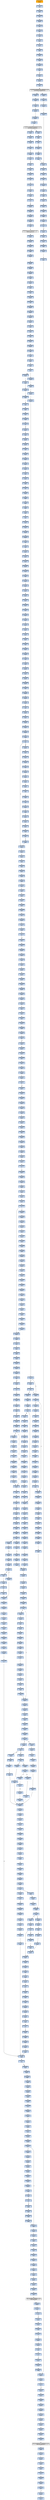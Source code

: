 strict digraph G {
	graph [bgcolor=transparent,
		name=G
	];
	node [color=lightsteelblue,
		fillcolor=lightsteelblue,
		shape=rectangle,
		style=filled
	];
	"0x00428001"	[color=lightgrey,
		fillcolor=orange,
		label="0x00428001
pusha"];
	"0x00428002"	[label="0x00428002
call"];
	"0x00428001" -> "0x00428002"	[color="#000000"];
	"0x0042800a"	[label="0x0042800a
popl"];
	"0x00428002" -> "0x0042800a"	[color="#000000"];
	"0x0042800b"	[label="0x0042800b
incl"];
	"0x0042800a" -> "0x0042800b"	[color="#000000"];
	"0x0042800c"	[label="0x0042800c
pushl"];
	"0x0042800b" -> "0x0042800c"	[color="#000000"];
	"0x0042800d"	[label="0x0042800d
ret"];
	"0x0042800c" -> "0x0042800d"	[color="#000000"];
	"0x00428008"	[label="0x00428008
jmp"];
	"0x0042800d" -> "0x00428008"	[color="#000000"];
	"0x0042800e"	[label="0x0042800e
call"];
	"0x00428008" -> "0x0042800e"	[color="#000000"];
	"0x00428014"	[label="0x00428014
popl"];
	"0x0042800e" -> "0x00428014"	[color="#000000"];
	"0x00428015"	[label="0x00428015
movl"];
	"0x00428014" -> "0x00428015"	[color="#000000"];
	"0x0042801a"	[label="0x0042801a
addl"];
	"0x00428015" -> "0x0042801a"	[color="#000000"];
	"0x0042801c"	[label="0x0042801c
subl"];
	"0x0042801a" -> "0x0042801c"	[color="#000000"];
	"0x00428022"	[label="0x00428022
cmpl"];
	"0x0042801c" -> "0x00428022"	[color="#000000"];
	"0x00428029"	[label="0x00428029
movl"];
	"0x00428022" -> "0x00428029"	[color="#000000"];
	"0x0042802f"	[label="0x0042802f
jne"];
	"0x00428029" -> "0x0042802f"	[color="#000000"];
	"0x00428035"	[label="0x00428035
leal"];
	"0x0042802f" -> "0x00428035"	[color="#000000",
		label=F];
	"0x0042803b"	[label="0x0042803b
pushl"];
	"0x00428035" -> "0x0042803b"	[color="#000000"];
	"0x0042803c"	[label="0x0042803c
call"];
	"0x0042803b" -> "0x0042803c"	[color="#000000"];
	GETMODULEHANDLEA_KERNEL32_DLL	[color=lightgrey,
		fillcolor=lightgrey,
		label="GETMODULEHANDLEA_KERNEL32_DLL
GETMODULEHANDLEA"];
	"0x0042803c" -> GETMODULEHANDLEA_KERNEL32_DLL	[color="#000000"];
	"0x00428042"	[label="0x00428042
movl"];
	GETMODULEHANDLEA_KERNEL32_DLL -> "0x00428042"	[color="#000000"];
	"0x00428287"	[label="0x00428287
testl"];
	GETMODULEHANDLEA_KERNEL32_DLL -> "0x00428287"	[color="#000000"];
	"0x00428048"	[label="0x00428048
movl"];
	"0x00428042" -> "0x00428048"	[color="#000000"];
	"0x0042804a"	[label="0x0042804a
leal"];
	"0x00428048" -> "0x0042804a"	[color="#000000"];
	"0x0042804d"	[label="0x0042804d
pushl"];
	"0x0042804a" -> "0x0042804d"	[color="#000000"];
	"0x0042804e"	[label="0x0042804e
pushl"];
	"0x0042804d" -> "0x0042804e"	[color="#000000"];
	"0x0042804f"	[label="0x0042804f
call"];
	"0x0042804e" -> "0x0042804f"	[color="#000000"];
	GETPROCADDRESS_KERNEL32_DLL	[color=lightgrey,
		fillcolor=lightgrey,
		label="GETPROCADDRESS_KERNEL32_DLL
GETPROCADDRESS"];
	"0x0042804f" -> GETPROCADDRESS_KERNEL32_DLL	[color="#000000"];
	"0x00428055"	[label="0x00428055
stosl"];
	GETPROCADDRESS_KERNEL32_DLL -> "0x00428055"	[color="#000000"];
	"0x004282ee"	[label="0x004282ee
testl"];
	GETPROCADDRESS_KERNEL32_DLL -> "0x004282ee"	[color="#000000"];
	"0x00428056"	[label="0x00428056
movb"];
	"0x00428055" -> "0x00428056"	[color="#000000"];
	"0x00428058"	[label="0x00428058
scasb"];
	"0x00428056" -> "0x00428058"	[color="#000000"];
	"0x00428059"	[label="0x00428059
jne"];
	"0x00428058" -> "0x00428059"	[color="#000000"];
	"0x0042805b"	[label="0x0042805b
cmpb"];
	"0x00428059" -> "0x0042805b"	[color="#000000",
		label=F];
	"0x0042805d"	[label="0x0042805d
jne"];
	"0x0042805b" -> "0x0042805d"	[color="#000000"];
	"0x0042805f"	[label="0x0042805f
leal"];
	"0x0042805d" -> "0x0042805f"	[color="#000000",
		label=F];
	"0x00428062"	[label="0x00428062
jmp"];
	"0x0042805f" -> "0x00428062"	[color="#000000"];
	"0x0042808d"	[label="0x0042808d
movl"];
	"0x00428062" -> "0x0042808d"	[color="#000000"];
	"0x00428093"	[label="0x00428093
orl"];
	"0x0042808d" -> "0x00428093"	[color="#000000"];
	"0x00428095"	[label="0x00428095
je"];
	"0x00428093" -> "0x00428095"	[color="#000000"];
	"0x004280a1"	[label="0x004280a1
leal"];
	"0x00428095" -> "0x004280a1"	[color="#000000",
		label=T];
	"0x004280a7"	[label="0x004280a7
cmpl"];
	"0x004280a1" -> "0x004280a7"	[color="#000000"];
	"0x004280aa"	[label="0x004280aa
je"];
	"0x004280a7" -> "0x004280aa"	[color="#000000"];
	"0x004280b0"	[label="0x004280b0
pushl"];
	"0x004280aa" -> "0x004280b0"	[color="#000000",
		label=F];
	"0x004280b2"	[label="0x004280b2
pushl"];
	"0x004280b0" -> "0x004280b2"	[color="#000000"];
	"0x004280b7"	[label="0x004280b7
pushl"];
	"0x004280b2" -> "0x004280b7"	[color="#000000"];
	"0x004280bc"	[label="0x004280bc
pushl"];
	"0x004280b7" -> "0x004280bc"	[color="#000000"];
	"0x004280be"	[label="0x004280be
call"];
	"0x004280bc" -> "0x004280be"	[color="#000000"];
	VIRTUALALLOC_KERNEL32_DLL	[color=lightgrey,
		fillcolor=lightgrey,
		label="VIRTUALALLOC_KERNEL32_DLL
VIRTUALALLOC"];
	"0x004280be" -> VIRTUALALLOC_KERNEL32_DLL	[color="#000000"];
	"0x004280e2"	[label="0x004280e2
movl"];
	VIRTUALALLOC_KERNEL32_DLL -> "0x004280e2"	[color="#000000"];
	"0x004280e8"	[label="0x004280e8
pushl"];
	"0x004280e2" -> "0x004280e8"	[color="#000000"];
	"0x004280e9"	[label="0x004280e9
movl"];
	"0x004280e8" -> "0x004280e9"	[color="#000000"];
	"0x004280eb"	[label="0x004280eb
addl"];
	"0x004280e9" -> "0x004280eb"	[color="#000000"];
	"0x004280f1"	[label="0x004280f1
pushl"];
	"0x004280eb" -> "0x004280f1"	[color="#000000"];
	"0x004280f7"	[label="0x004280f7
pushl"];
	"0x004280f1" -> "0x004280f7"	[color="#000000"];
	"0x004280fa"	[label="0x004280fa
pushl"];
	"0x004280f7" -> "0x004280fa"	[color="#000000"];
	"0x004280fb"	[label="0x004280fb
pushl"];
	"0x004280fa" -> "0x004280fb"	[color="#000000"];
	"0x004280fc"	[label="0x004280fc
call"];
	"0x004280fb" -> "0x004280fc"	[color="#000000"];
	"0x004286c8"	[label="0x004286c8
movl"];
	"0x004280fc" -> "0x004286c8"	[color="#000000"];
	"0x004286cc"	[label="0x004286cc
subl"];
	"0x004286c8" -> "0x004286cc"	[color="#000000"];
	"0x004286d2"	[label="0x004286d2
leal"];
	"0x004286cc" -> "0x004286d2"	[color="#000000"];
	"0x004286d6"	[label="0x004286d6
pushl"];
	"0x004286d2" -> "0x004286d6"	[color="#000000"];
	"0x004286d7"	[label="0x004286d7
call"];
	"0x004286d6" -> "0x004286d7"	[color="#000000"];
	"0x00428a84"	[label="0x00428a84
pushl"];
	"0x004286d7" -> "0x00428a84"	[color="#000000"];
	"0x00428a85"	[label="0x00428a85
pushl"];
	"0x00428a84" -> "0x00428a85"	[color="#000000"];
	"0x00428a86"	[label="0x00428a86
pushl"];
	"0x00428a85" -> "0x00428a86"	[color="#000000"];
	"0x00428a87"	[label="0x00428a87
movl"];
	"0x00428a86" -> "0x00428a87"	[color="#000000"];
	"0x00428a89"	[label="0x00428a89
xorl"];
	"0x00428a87" -> "0x00428a89"	[color="#000000"];
	"0x00428a8b"	[label="0x00428a8b
xorl"];
	"0x00428a89" -> "0x00428a8b"	[color="#000000"];
	"0x00428a8d"	[label="0x00428a8d
leal"];
	"0x00428a8b" -> "0x00428a8d"	[color="#000000"];
	"0x00428a93"	[label="0x00428a93
movl"];
	"0x00428a8d" -> "0x00428a93"	[color="#000000"];
	"0x00428a95"	[label="0x00428a95
pushl"];
	"0x00428a93" -> "0x00428a95"	[color="#000000"];
	"0x00428a96"	[label="0x00428a96
call"];
	"0x00428a95" -> "0x00428a96"	[color="#000000"];
	"0x00428cf2"	[label="0x00428cf2
call"];
	"0x00428a96" -> "0x00428cf2"	[color="#000000"];
	"0x00428cf8"	[label="0x00428cf8
popl"];
	"0x00428cf2" -> "0x00428cf8"	[color="#000000"];
	"0x00428cf9"	[label="0x00428cf9
subl"];
	"0x00428cf8" -> "0x00428cf9"	[color="#000000"];
	"0x00428cff"	[label="0x00428cff
ret"];
	"0x00428cf9" -> "0x00428cff"	[color="#000000"];
	"0x00428a9b"	[label="0x00428a9b
movb"];
	"0x00428cff" -> "0x00428a9b"	[color="#000000"];
	"0x00428e18"	[label="0x00428e18
movb"];
	"0x00428cff" -> "0x00428e18"	[color="#000000"];
	"0x00428aa2"	[label="0x00428aa2
popl"];
	"0x00428a9b" -> "0x00428aa2"	[color="#000000"];
	"0x00428aa3"	[label="0x00428aa3
movl"];
	"0x00428aa2" -> "0x00428aa3"	[color="#000000"];
	"0x00428aa8"	[label="0x00428aa8
addl"];
	"0x00428aa3" -> "0x00428aa8"	[color="#000000"];
	"0x00428aab"	[label="0x00428aab
shll"];
	"0x00428aa8" -> "0x00428aab"	[color="#000000"];
	"0x00428aad"	[label="0x00428aad
addl"];
	"0x00428aab" -> "0x00428aad"	[color="#000000"];
	"0x00428aaf"	[label="0x00428aaf
incl"];
	"0x00428aad" -> "0x00428aaf"	[color="#000000"];
	"0x00428ab0"	[label="0x00428ab0
cmpl"];
	"0x00428aaf" -> "0x00428ab0"	[color="#000000"];
	"0x00428ab3"	[label="0x00428ab3
jb"];
	"0x00428ab0" -> "0x00428ab3"	[color="#000000"];
	"0x00428ab5"	[label="0x00428ab5
movl"];
	"0x00428ab3" -> "0x00428ab5"	[color="#000000",
		label=F];
	"0x00428ab9"	[label="0x00428ab9
leal"];
	"0x00428ab5" -> "0x00428ab9"	[color="#000000"];
	"0x00428abc"	[label="0x00428abc
pushl"];
	"0x00428ab9" -> "0x00428abc"	[color="#000000"];
	"0x00428abd"	[label="0x00428abd
pushl"];
	"0x00428abc" -> "0x00428abd"	[color="#000000"];
	"0x00428ac2"	[label="0x00428ac2
call"];
	"0x00428abd" -> "0x00428ac2"	[color="#000000"];
	"0x0042880f"	[label="0x0042880f
movl"];
	"0x00428ac2" -> "0x0042880f"	[color="#000000"];
	"0x00428813"	[label="0x00428813
movl"];
	"0x0042880f" -> "0x00428813"	[color="#000000"];
	"0x00428817"	[label="0x00428817
movl"];
	"0x00428813" -> "0x00428817"	[color="#000000"];
	"0x0042881d"	[label="0x0042881d
movl"];
	"0x00428817" -> "0x0042881d"	[color="#000000"];
	"0x00428823"	[label="0x00428823
leal"];
	"0x0042881d" -> "0x00428823"	[color="#000000"];
	"0x00428826"	[label="0x00428826
movl"];
	"0x00428823" -> "0x00428826"	[color="#000000"];
	"0x0042882c"	[label="0x0042882c
addl"];
	"0x00428826" -> "0x0042882c"	[color="#000000"];
	"0x00428831"	[label="0x00428831
ret"];
	"0x0042882c" -> "0x00428831"	[color="#000000"];
	"0x00428af1"	[label="0x00428af1
movl"];
	"0x00428831" -> "0x00428af1"	[color="#000000"];
	"0x00428af7"	[label="0x00428af7
popl"];
	"0x00428af1" -> "0x00428af7"	[color="#000000"];
	"0x00428af8"	[label="0x00428af8
popl"];
	"0x00428af7" -> "0x00428af8"	[color="#000000"];
	"0x00428af9"	[label="0x00428af9
addl"];
	"0x00428af8" -> "0x00428af9"	[color="#000000"];
	"0x00428afe"	[label="0x00428afe
popl"];
	"0x00428af9" -> "0x00428afe"	[color="#000000"];
	"0x00428aff"	[label="0x00428aff
ret"];
	"0x00428afe" -> "0x00428aff"	[color="#000000"];
	"0x004286dc"	[label="0x004286dc
movl"];
	"0x00428aff" -> "0x004286dc"	[color="#000000"];
	"0x004286e3"	[label="0x004286e3
movl"];
	"0x004286dc" -> "0x004286e3"	[color="#000000"];
	"0x004286ea"	[label="0x004286ea
pushl"];
	"0x004286e3" -> "0x004286ea"	[color="#000000"];
	"0x004286eb"	[label="0x004286eb
pushl"];
	"0x004286ea" -> "0x004286eb"	[color="#000000"];
	"0x004286ec"	[label="0x004286ec
leal"];
	"0x004286eb" -> "0x004286ec"	[color="#000000"];
	"0x004286f0"	[label="0x004286f0
call"];
	"0x004286ec" -> "0x004286f0"	[color="#000000"];
	"0x00428b02"	[label="0x00428b02
movl"];
	"0x004286f0" -> "0x00428b02"	[color="#000000"];
	"0x00428b06"	[label="0x00428b06
movl"];
	"0x00428b02" -> "0x00428b06"	[color="#000000"];
	"0x00428b08"	[label="0x00428b08
movl"];
	"0x00428b06" -> "0x00428b08"	[color="#000000"];
	"0x00428b0c"	[label="0x00428b0c
pushl"];
	"0x00428b08" -> "0x00428b0c"	[color="#000000"];
	"0x00428b0d"	[label="0x00428b0d
movl"];
	"0x00428b0c" -> "0x00428b0d"	[color="#000000"];
	"0x00428b0f"	[label="0x00428b0f
leal"];
	"0x00428b0d" -> "0x00428b0f"	[color="#000000"];
	"0x00428b12"	[label="0x00428b12
movl"];
	"0x00428b0f" -> "0x00428b12"	[color="#000000"];
	"0x00428b14"	[label="0x00428b14
movl"];
	"0x00428b12" -> "0x00428b14"	[color="#000000"];
	"0x00428b1b"	[label="0x00428b1b
movl"];
	"0x00428b14" -> "0x00428b1b"	[color="#000000"];
	"0x00428b1e"	[label="0x00428b1e
movl"];
	"0x00428b1b" -> "0x00428b1e"	[color="#000000"];
	"0x00428b24"	[label="0x00428b24
movl"];
	"0x00428b1e" -> "0x00428b24"	[color="#000000"];
	"0x00428b2a"	[label="0x00428b2a
movl"];
	"0x00428b24" -> "0x00428b2a"	[color="#000000"];
	"0x00428b30"	[label="0x00428b30
xorl"];
	"0x00428b2a" -> "0x00428b30"	[color="#000000"];
	"0x00428b32"	[label="0x00428b32
movl"];
	"0x00428b30" -> "0x00428b32"	[color="#000000"];
	"0x00428b37"	[label="0x00428b37
movl"];
	"0x00428b32" -> "0x00428b37"	[color="#000000"];
	"0x00428b3d"	[label="0x00428b3d
movl"];
	"0x00428b37" -> "0x00428b3d"	[color="#000000"];
	"0x00428b43"	[label="0x00428b43
movl"];
	"0x00428b3d" -> "0x00428b43"	[color="#000000"];
	"0x00428b49"	[label="0x00428b49
movl"];
	"0x00428b43" -> "0x00428b49"	[color="#000000"];
	"0x00428b4f"	[label="0x00428b4f
movl"];
	"0x00428b49" -> "0x00428b4f"	[color="#000000"];
	"0x00428b55"	[label="0x00428b55
repz"];
	"0x00428b4f" -> "0x00428b55"	[color="#000000"];
	"0x00428b57"	[label="0x00428b57
movl"];
	"0x00428b55" -> "0x00428b57"	[color="#000000"];
	"0x00428b59"	[label="0x00428b59
stosb"];
	"0x00428b57" -> "0x00428b59"	[color="#000000"];
	"0x00428b5a"	[label="0x00428b5a
call"];
	"0x00428b59" -> "0x00428b5a"	[color="#000000"];
	"0x00428b63"	[label="0x00428b63
subl"];
	"0x00428b5a" -> "0x00428b63"	[color="#000000"];
	"0x00428b69"	[label="0x00428b69
pushl"];
	"0x00428b63" -> "0x00428b69"	[color="#000000"];
	"0x00428b6a"	[label="0x00428b6a
movl"];
	"0x00428b69" -> "0x00428b6a"	[color="#000000"];
	"0x00428b6c"	[label="0x00428b6c
pushl"];
	"0x00428b6a" -> "0x00428b6c"	[color="#000000"];
	"0x00428b6d"	[label="0x00428b6d
pushl"];
	"0x00428b6c" -> "0x00428b6d"	[color="#000000"];
	"0x00428b6e"	[label="0x00428b6e
leal"];
	"0x00428b6d" -> "0x00428b6e"	[color="#000000"];
	"0x00428b71"	[label="0x00428b71
pushl"];
	"0x00428b6e" -> "0x00428b71"	[color="#000000"];
	"0x00428b72"	[label="0x00428b72
pushl"];
	"0x00428b71" -> "0x00428b72"	[color="#000000"];
	"0x00428b74"	[label="0x00428b74
movl"];
	"0x00428b72" -> "0x00428b74"	[color="#000000"];
	"0x00428b76"	[label="0x00428b76
call"];
	"0x00428b74" -> "0x00428b76"	[color="#000000"];
	"0x004287a4"	[label="0x004287a4
pushl"];
	"0x00428b76" -> "0x004287a4"	[color="#000000"];
	"0x004287a5"	[label="0x004287a5
movl"];
	"0x004287a4" -> "0x004287a5"	[color="#000000"];
	"0x004287a7"	[label="0x004287a7
pushl"];
	"0x004287a5" -> "0x004287a7"	[color="#000000"];
	"0x004287a8"	[label="0x004287a8
movl"];
	"0x004287a7" -> "0x004287a8"	[color="#000000"];
	"0x004287ad"	[label="0x004287ad
pushl"];
	"0x004287a8" -> "0x004287ad"	[color="#000000"];
	"0x004287ae"	[label="0x004287ae
cmpl"];
	"0x004287ad" -> "0x004287ae"	[color="#000000"];
	"0x004287b1"	[label="0x004287b1
jb"];
	"0x004287ae" -> "0x004287b1"	[color="#000000"];
	"0x004287b3"	[label="0x004287b3
pushl"];
	"0x004287b1" -> "0x004287b3"	[color="#000000",
		label=F];
	"0x004287e8"	[label="0x004287e8
movl"];
	"0x004287b1" -> "0x004287e8"	[color="#000000",
		label=T];
	"0x004287b4"	[label="0x004287b4
movl"];
	"0x004287b3" -> "0x004287b4"	[color="#000000"];
	"0x004287b9"	[label="0x004287b9
movl"];
	"0x004287b4" -> "0x004287b9"	[color="#000000"];
	"0x004287bb"	[label="0x004287bb
movb"];
	"0x004287b9" -> "0x004287bb"	[color="#000000"];
	"0x004287bd"	[label="0x004287bd
incl"];
	"0x004287bb" -> "0x004287bd"	[color="#000000"];
	"0x004287be"	[label="0x004287be
movb"];
	"0x004287bd" -> "0x004287be"	[color="#000000"];
	"0x004287c2"	[label="0x004287c2
movl"];
	"0x004287be" -> "0x004287c2"	[color="#000000"];
	"0x004287c4"	[label="0x004287c4
movl"];
	"0x004287c2" -> "0x004287c4"	[color="#000000"];
	"0x004287c7"	[label="0x004287c7
movl"];
	"0x004287c4" -> "0x004287c7"	[color="#000000"];
	"0x004287cb"	[label="0x004287cb
shll"];
	"0x004287c7" -> "0x004287cb"	[color="#000000"];
	"0x004287ce"	[label="0x004287ce
andl"];
	"0x004287cb" -> "0x004287ce"	[color="#000000"];
	"0x004287d4"	[label="0x004287d4
orl"];
	"0x004287ce" -> "0x004287d4"	[color="#000000"];
	"0x004287d6"	[label="0x004287d6
movl"];
	"0x004287d4" -> "0x004287d6"	[color="#000000"];
	"0x004287d9"	[label="0x004287d9
addl"];
	"0x004287d6" -> "0x004287d9"	[color="#000000"];
	"0x004287db"	[label="0x004287db
movl"];
	"0x004287d9" -> "0x004287db"	[color="#000000"];
	"0x004287de"	[label="0x004287de
movl"];
	"0x004287db" -> "0x004287de"	[color="#000000"];
	"0x004287e0"	[label="0x004287e0
movl"];
	"0x004287de" -> "0x004287e0"	[color="#000000"];
	"0x004287e3"	[label="0x004287e3
cmpl"];
	"0x004287e0" -> "0x004287e3"	[color="#000000"];
	"0x004287e5"	[label="0x004287e5
jae"];
	"0x004287e3" -> "0x004287e5"	[color="#000000"];
	"0x004287e7"	[label="0x004287e7
popl"];
	"0x004287e5" -> "0x004287e7"	[color="#000000",
		label=F];
	"0x004287e7" -> "0x004287e8"	[color="#000000"];
	"0x004287eb"	[label="0x004287eb
movl"];
	"0x004287e8" -> "0x004287eb"	[color="#000000"];
	"0x004287ee"	[label="0x004287ee
movl"];
	"0x004287eb" -> "0x004287ee"	[color="#000000"];
	"0x004287f2"	[label="0x004287f2
subl"];
	"0x004287ee" -> "0x004287f2"	[color="#000000"];
	"0x004287f4"	[label="0x004287f4
shrl"];
	"0x004287f2" -> "0x004287f4"	[color="#000000"];
	"0x004287f6"	[label="0x004287f6
movl"];
	"0x004287f4" -> "0x004287f6"	[color="#000000"];
	"0x004287fb"	[label="0x004287fb
subl"];
	"0x004287f6" -> "0x004287fb"	[color="#000000"];
	"0x004287fd"	[label="0x004287fd
andl"];
	"0x004287fb" -> "0x004287fd"	[color="#000000"];
	"0x00428802"	[label="0x00428802
shrl"];
	"0x004287fd" -> "0x00428802"	[color="#000000"];
	"0x00428804"	[label="0x00428804
addl"];
	"0x00428802" -> "0x00428804"	[color="#000000"];
	"0x00428806"	[label="0x00428806
popl"];
	"0x00428804" -> "0x00428806"	[color="#000000"];
	"0x00428807"	[label="0x00428807
movl"];
	"0x00428806" -> "0x00428807"	[color="#000000"];
	"0x0042880a"	[label="0x0042880a
popl"];
	"0x00428807" -> "0x0042880a"	[color="#000000"];
	"0x0042880b"	[label="0x0042880b
popl"];
	"0x0042880a" -> "0x0042880b"	[color="#000000"];
	"0x0042880c"	[label="0x0042880c
ret"];
	"0x0042880b" -> "0x0042880c"	[color="#000000"];
	"0x00428b98"	[label="0x00428b98
movb"];
	"0x0042880c" -> "0x00428b98"	[color="#000000"];
	"0x00428b9c"	[label="0x00428b9c
incl"];
	"0x00428b98" -> "0x00428b9c"	[color="#000000"];
	"0x00428b9d"	[label="0x00428b9d
cmpl"];
	"0x00428b9c" -> "0x00428b9d"	[color="#000000"];
	"0x00428ba0"	[label="0x00428ba0
jb"];
	"0x00428b9d" -> "0x00428ba0"	[color="#000000"];
	"0x00428ba2"	[label="0x00428ba2
leal"];
	"0x00428ba0" -> "0x00428ba2"	[color="#000000",
		label=F];
	"0x00428ba8"	[label="0x00428ba8
leal"];
	"0x00428ba2" -> "0x00428ba8"	[color="#000000"];
	"0x00428bac"	[label="0x00428bac
pushl"];
	"0x00428ba8" -> "0x00428bac"	[color="#000000"];
	"0x00428bad"	[label="0x00428bad
movl"];
	"0x00428bac" -> "0x00428bad"	[color="#000000"];
	"0x00428baf"	[label="0x00428baf
call"];
	"0x00428bad" -> "0x00428baf"	[color="#000000"];
	"0x00428834"	[label="0x00428834
subl"];
	"0x00428baf" -> "0x00428834"	[color="#000000"];
	"0x0042883a"	[label="0x0042883a
pushl"];
	"0x00428834" -> "0x0042883a"	[color="#000000"];
	"0x0042883b"	[label="0x0042883b
pushl"];
	"0x0042883a" -> "0x0042883b"	[color="#000000"];
	"0x0042883c"	[label="0x0042883c
pushl"];
	"0x0042883b" -> "0x0042883c"	[color="#000000"];
	"0x0042883d"	[label="0x0042883d
movl"];
	"0x0042883c" -> "0x0042883d"	[color="#000000"];
	"0x0042883f"	[label="0x0042883f
pushl"];
	"0x0042883d" -> "0x0042883f"	[color="#000000"];
	"0x00428840"	[label="0x00428840
movl"];
	"0x0042883f" -> "0x00428840"	[color="#000000"];
	"0x00428845"	[label="0x00428845
movl"];
	"0x00428840" -> "0x00428845"	[color="#000000"];
	"0x0042884b"	[label="0x0042884b
xorl"];
	"0x00428845" -> "0x0042884b"	[color="#000000"];
	"0x0042884d"	[label="0x0042884d
leal"];
	"0x0042884b" -> "0x0042884d"	[color="#000000"];
	"0x00428851"	[label="0x00428851
xorl"];
	"0x0042884d" -> "0x00428851"	[color="#000000"];
	"0x00428853"	[label="0x00428853
repz"];
	"0x00428851" -> "0x00428853"	[color="#000000"];
	"0x00428855"	[label="0x00428855
movl"];
	"0x00428853" -> "0x00428855"	[color="#000000"];
	"0x0042885c"	[label="0x0042885c
cmpl"];
	"0x00428855" -> "0x0042885c"	[color="#000000"];
	"0x0042885e"	[label="0x0042885e
movl"];
	"0x0042885c" -> "0x0042885e"	[color="#000000"];
	"0x00428862"	[label="0x00428862
jbe"];
	"0x0042885e" -> "0x00428862"	[color="#000000"];
	"0x00428864"	[label="0x00428864
xorl"];
	"0x00428862" -> "0x00428864"	[color="#000000",
		label=F];
	"0x00428866"	[label="0x00428866
movb"];
	"0x00428864" -> "0x00428866"	[color="#000000"];
	"0x00428869"	[label="0x00428869
movl"];
	"0x00428866" -> "0x00428869"	[color="#000000"];
	"0x0042886d"	[label="0x0042886d
leal"];
	"0x00428869" -> "0x0042886d"	[color="#000000"];
	"0x00428871"	[label="0x00428871
incl"];
	"0x0042886d" -> "0x00428871"	[color="#000000"];
	"0x00428872"	[label="0x00428872
incl"];
	"0x00428871" -> "0x00428872"	[color="#000000"];
	"0x00428873"	[label="0x00428873
cmpl"];
	"0x00428872" -> "0x00428873"	[color="#000000"];
	"0x00428875"	[label="0x00428875
movl"];
	"0x00428873" -> "0x00428875"	[color="#000000"];
	"0x00428877"	[label="0x00428877
jb"];
	"0x00428875" -> "0x00428877"	[color="#000000"];
	"0x00428879"	[label="0x00428879
movl"];
	"0x00428877" -> "0x00428879"	[color="#000000",
		label=F];
	"0x0042887e"	[label="0x0042887e
movl"];
	"0x00428879" -> "0x0042887e"	[color="#000000"];
	"0x00428882"	[label="0x00428882
movl"];
	"0x0042887e" -> "0x00428882"	[color="#000000"];
	"0x00428885"	[label="0x00428885
movl"];
	"0x00428882" -> "0x00428885"	[color="#000000"];
	"0x00428888"	[label="0x00428888
movl"];
	"0x00428885" -> "0x00428888"	[color="#000000"];
	"0x0042888c"	[label="0x0042888c
xorl"];
	"0x00428888" -> "0x0042888c"	[color="#000000"];
	"0x0042888e"	[label="0x0042888e
movl"];
	"0x0042888c" -> "0x0042888e"	[color="#000000"];
	"0x00428892"	[label="0x00428892
movl"];
	"0x0042888e" -> "0x00428892"	[color="#000000"];
	"0x0042889a"	[label="0x0042889a
movl"];
	"0x00428892" -> "0x0042889a"	[color="#000000"];
	"0x0042889e"	[label="0x0042889e
leal"];
	"0x0042889a" -> "0x0042889e"	[color="#000000"];
	"0x004288a1"	[label="0x004288a1
movl"];
	"0x0042889e" -> "0x004288a1"	[color="#000000"];
	"0x004288a5"	[label="0x004288a5
movl"];
	"0x004288a1" -> "0x004288a5"	[color="#000000"];
	"0x004288a9"	[label="0x004288a9
shll"];
	"0x004288a5" -> "0x004288a9"	[color="#000000"];
	"0x004288ab"	[label="0x004288ab
addl"];
	"0x004288a9" -> "0x004288ab"	[color="#000000"];
	"0x004288ad"	[label="0x004288ad
cmpl"];
	"0x004288ab" -> "0x004288ad"	[color="#000000"];
	"0x004288b3"	[label="0x004288b3
movl"];
	"0x004288ad" -> "0x004288b3"	[color="#000000"];
	"0x004288b7"	[label="0x004288b7
ja"];
	"0x004288b3" -> "0x004288b7"	[color="#000000"];
	"0x004288bd"	[label="0x004288bd
movl"];
	"0x004288b7" -> "0x004288bd"	[color="#000000",
		label=F];
	"0x004288c1"	[label="0x004288c1
movl"];
	"0x004288bd" -> "0x004288c1"	[color="#000000"];
	"0x004288c4"	[label="0x004288c4
movl"];
	"0x004288c1" -> "0x004288c4"	[color="#000000"];
	"0x004288c7"	[label="0x004288c7
addl"];
	"0x004288c4" -> "0x004288c7"	[color="#000000"];
	"0x004288c9"	[label="0x004288c9
cmpl"];
	"0x004288c7" -> "0x004288c9"	[color="#000000"];
	"0x004288cc"	[label="0x004288cc
movl"];
	"0x004288c9" -> "0x004288cc"	[color="#000000"];
	"0x004288cf"	[label="0x004288cf
movl"];
	"0x004288cc" -> "0x004288cf"	[color="#000000"];
	"0x004288d3"	[label="0x004288d3
jl"];
	"0x004288cf" -> "0x004288d3"	[color="#000000"];
	"0x004288d5"	[label="0x004288d5
movl"];
	"0x004288d3" -> "0x004288d5"	[color="#000000",
		label=F];
	"0x00428922"	[label="0x00428922
movl"];
	"0x004288d3" -> "0x00428922"	[color="#000000",
		label=T];
	"0x004288d8"	[label="0x004288d8
movl"];
	"0x004288d5" -> "0x004288d8"	[color="#000000"];
	"0x004288dc"	[label="0x004288dc
movl"];
	"0x004288d8" -> "0x004288dc"	[color="#000000"];
	"0x004288e0"	[label="0x004288e0
movl"];
	"0x004288dc" -> "0x004288e0"	[color="#000000"];
	"0x004288e6"	[label="0x004288e6
shrl"];
	"0x004288e0" -> "0x004288e6"	[color="#000000"];
	"0x004288e9"	[label="0x004288e9
movl"];
	"0x004288e6" -> "0x004288e9"	[color="#000000"];
	"0x004288eb"	[label="0x004288eb
andl"];
	"0x004288e9" -> "0x004288eb"	[color="#000000"];
	"0x004288f0"	[label="0x004288f0
subl"];
	"0x004288eb" -> "0x004288f0"	[color="#000000"];
	"0x004288f2"	[label="0x004288f2
addl"];
	"0x004288f0" -> "0x004288f2"	[color="#000000"];
	"0x004288f4"	[label="0x004288f4
movb"];
	"0x004288f2" -> "0x004288f4"	[color="#000000"];
	"0x004288f6"	[label="0x004288f6
movl"];
	"0x004288f4" -> "0x004288f6"	[color="#000000"];
	"0x004288f8"	[label="0x004288f8
movb"];
	"0x004288f6" -> "0x004288f8"	[color="#000000"];
	"0x004288fa"	[label="0x004288fa
movl"];
	"0x004288f8" -> "0x004288fa"	[color="#000000"];
	"0x004288fe"	[label="0x004288fe
movl"];
	"0x004288fa" -> "0x004288fe"	[color="#000000"];
	"0x00428900"	[label="0x00428900
movl"];
	"0x004288fe" -> "0x00428900"	[color="#000000"];
	"0x00428904"	[label="0x00428904
shll"];
	"0x00428900" -> "0x00428904"	[color="#000000"];
	"0x00428907"	[label="0x00428907
movw"];
	"0x00428904" -> "0x00428907"	[color="#000000"];
	"0x0042890a"	[label="0x0042890a
shrl"];
	"0x00428907" -> "0x0042890a"	[color="#000000"];
	"0x0042890d"	[label="0x0042890d
repz"];
	"0x0042890a" -> "0x0042890d"	[color="#000000"];
	"0x0042890f"	[label="0x0042890f
movl"];
	"0x0042890d" -> "0x0042890f"	[color="#000000"];
	"0x00428911"	[label="0x00428911
movl"];
	"0x0042890f" -> "0x00428911"	[color="#000000"];
	"0x00428915"	[label="0x00428915
andl"];
	"0x00428911" -> "0x00428915"	[color="#000000"];
	"0x00428918"	[label="0x00428918
repz"];
	"0x00428915" -> "0x00428918"	[color="#000000"];
	"0x0042891a"	[label="0x0042891a
movl"];
	"0x00428918" -> "0x0042891a"	[color="#000000"];
	"0x0042891e"	[label="0x0042891e
movl"];
	"0x0042891a" -> "0x0042891e"	[color="#000000"];
	"0x0042891e" -> "0x00428922"	[color="#000000"];
	"0x00428926"	[label="0x00428926
addl"];
	"0x00428922" -> "0x00428926"	[color="#000000"];
	"0x00428929"	[label="0x00428929
incl"];
	"0x00428926" -> "0x00428929"	[color="#000000"];
	"0x0042892a"	[label="0x0042892a
decl"];
	"0x00428929" -> "0x0042892a"	[color="#000000"];
	"0x0042892b"	[label="0x0042892b
addl"];
	"0x0042892a" -> "0x0042892b"	[color="#000000"];
	"0x0042892e"	[label="0x0042892e
cmpl"];
	"0x0042892b" -> "0x0042892e"	[color="#000000"];
	"0x00428931"	[label="0x00428931
movl"];
	"0x0042892e" -> "0x00428931"	[color="#000000"];
	"0x00428935"	[label="0x00428935
movl"];
	"0x00428931" -> "0x00428935"	[color="#000000"];
	"0x00428939"	[label="0x00428939
movl"];
	"0x00428935" -> "0x00428939"	[color="#000000"];
	"0x0042893d"	[label="0x0042893d
jge"];
	"0x00428939" -> "0x0042893d"	[color="#000000"];
	"0x00428943"	[label="0x00428943
cmpl"];
	"0x0042893d" -> "0x00428943"	[color="#000000",
		label=F];
	"0x00428949"	[label="0x00428949
je"];
	"0x00428943" -> "0x00428949"	[color="#000000"];
	"0x0042895a"	[label="0x0042895a
movl"];
	"0x00428949" -> "0x0042895a"	[color="#000000",
		label=T];
	"0x00428960"	[label="0x00428960
xorl"];
	"0x0042895a" -> "0x00428960"	[color="#000000"];
	"0x00428962"	[label="0x00428962
testl"];
	"0x00428960" -> "0x00428962"	[color="#000000"];
	"0x00428964"	[label="0x00428964
jbe"];
	"0x00428962" -> "0x00428964"	[color="#000000"];
	"0x00428966"	[label="0x00428966
movl"];
	"0x00428964" -> "0x00428966"	[color="#000000",
		label=F];
	"0x0042896d"	[label="0x0042896d
movb"];
	"0x00428966" -> "0x0042896d"	[color="#000000"];
	"0x00428970"	[label="0x00428970
testb"];
	"0x0042896d" -> "0x00428970"	[color="#000000"];
	"0x00428972"	[label="0x00428972
je"];
	"0x00428970" -> "0x00428972"	[color="#000000"];
	"0x00428974"	[label="0x00428974
movl"];
	"0x00428972" -> "0x00428974"	[color="#000000",
		label=F];
	"0x00428996"	[label="0x00428996
movl"];
	"0x00428972" -> "0x00428996"	[color="#000000",
		label=T];
	"0x0042897a"	[label="0x0042897a
andl"];
	"0x00428974" -> "0x0042897a"	[color="#000000"];
	"0x0042897f"	[label="0x0042897f
movl"];
	"0x0042897a" -> "0x0042897f"	[color="#000000"];
	"0x00428983"	[label="0x00428983
movl"];
	"0x0042897f" -> "0x00428983"	[color="#000000"];
	"0x00428986"	[label="0x00428986
xorl"];
	"0x00428983" -> "0x00428986"	[color="#000000"];
	"0x00428988"	[label="0x00428988
movb"];
	"0x00428986" -> "0x00428988"	[color="#000000"];
	"0x0042898b"	[label="0x0042898b
movl"];
	"0x00428988" -> "0x0042898b"	[color="#000000"];
	"0x0042898f"	[label="0x0042898f
leal"];
	"0x0042898b" -> "0x0042898f"	[color="#000000"];
	"0x00428993"	[label="0x00428993
incl"];
	"0x0042898f" -> "0x00428993"	[color="#000000"];
	"0x00428994"	[label="0x00428994
movl"];
	"0x00428993" -> "0x00428994"	[color="#000000"];
	"0x00428994" -> "0x00428996"	[color="#000000"];
	"0x0042899c"	[label="0x0042899c
incl"];
	"0x00428996" -> "0x0042899c"	[color="#000000"];
	"0x0042899d"	[label="0x0042899d
cmpl"];
	"0x0042899c" -> "0x0042899d"	[color="#000000"];
	"0x0042899f"	[label="0x0042899f
jb"];
	"0x0042899d" -> "0x0042899f"	[color="#000000"];
	"0x004289a1"	[label="0x004289a1
popl"];
	"0x0042899f" -> "0x004289a1"	[color="#000000",
		label=F];
	"0x004289a2"	[label="0x004289a2
popl"];
	"0x004289a1" -> "0x004289a2"	[color="#000000"];
	"0x004289a3"	[label="0x004289a3
popl"];
	"0x004289a2" -> "0x004289a3"	[color="#000000"];
	"0x004289a4"	[label="0x004289a4
movb"];
	"0x004289a3" -> "0x004289a4"	[color="#000000"];
	"0x004289a6"	[label="0x004289a6
popl"];
	"0x004289a4" -> "0x004289a6"	[color="#000000"];
	"0x004289a7"	[label="0x004289a7
addl"];
	"0x004289a6" -> "0x004289a7"	[color="#000000"];
	"0x004289ad"	[label="0x004289ad
ret"];
	"0x004289a7" -> "0x004289ad"	[color="#000000"];
	"0x00428bb4"	[label="0x00428bb4
testb"];
	"0x004289ad" -> "0x00428bb4"	[color="#000000"];
	"0x00428ca3"	[label="0x00428ca3
testb"];
	"0x004289ad" -> "0x00428ca3"	[color="#000000"];
	"0x00428bb6"	[label="0x00428bb6
jne"];
	"0x00428bb4" -> "0x00428bb6"	[color="#000000"];
	"0x00428bc3"	[label="0x00428bc3
xorl"];
	"0x00428bb6" -> "0x00428bc3"	[color="#000000",
		label=T];
	"0x00428bc5"	[label="0x00428bc5
movl"];
	"0x00428bc3" -> "0x00428bc5"	[color="#000000"];
	"0x00428bc7"	[label="0x00428bc7
call"];
	"0x00428bc5" -> "0x00428bc7"	[color="#000000"];
	"0x004289b0"	[label="0x004289b0
pushl"];
	"0x00428bc7" -> "0x004289b0"	[color="#000000"];
	"0x004289b1"	[label="0x004289b1
pushl"];
	"0x004289b0" -> "0x004289b1"	[color="#000000"];
	"0x004289b2"	[label="0x004289b2
pushl"];
	"0x004289b1" -> "0x004289b2"	[color="#000000"];
	"0x004289b3"	[label="0x004289b3
movl"];
	"0x004289b2" -> "0x004289b3"	[color="#000000"];
	"0x004289b5"	[label="0x004289b5
pushl"];
	"0x004289b3" -> "0x004289b5"	[color="#000000"];
	"0x004289b6"	[label="0x004289b6
movl"];
	"0x004289b5" -> "0x004289b6"	[color="#000000"];
	"0x004289b8"	[label="0x004289b8
cmpl"];
	"0x004289b6" -> "0x004289b8"	[color="#000000"];
	"0x004289bc"	[label="0x004289bc
jb"];
	"0x004289b8" -> "0x004289bc"	[color="#000000"];
	"0x004289ee"	[label="0x004289ee
movl"];
	"0x004289bc" -> "0x004289ee"	[color="#000000",
		label=T];
	"0x004289be"	[label="0x004289be
movl"];
	"0x004289bc" -> "0x004289be"	[color="#000000",
		label=F];
	"0x004289f1"	[label="0x004289f1
movl"];
	"0x004289ee" -> "0x004289f1"	[color="#000000"];
	"0x004289f4"	[label="0x004289f4
movl"];
	"0x004289f1" -> "0x004289f4"	[color="#000000"];
	"0x004289f9"	[label="0x004289f9
subl"];
	"0x004289f4" -> "0x004289f9"	[color="#000000"];
	"0x004289fb"	[label="0x004289fb
shrl"];
	"0x004289f9" -> "0x004289fb"	[color="#000000"];
	"0x004289fd"	[label="0x004289fd
movl"];
	"0x004289fb" -> "0x004289fd"	[color="#000000"];
	"0x00428a00"	[label="0x00428a00
andl"];
	"0x004289fd" -> "0x00428a00"	[color="#000000"];
	"0x00428a05"	[label="0x00428a05
cmpl"];
	"0x00428a00" -> "0x00428a05"	[color="#000000"];
	"0x00428a07"	[label="0x00428a07
jae"];
	"0x00428a05" -> "0x00428a07"	[color="#000000"];
	"0x00428a09"	[label="0x00428a09
movl"];
	"0x00428a07" -> "0x00428a09"	[color="#000000",
		label=F];
	"0x00428a1d"	[label="0x00428a1d
cmpl"];
	"0x00428a07" -> "0x00428a1d"	[color="#000000",
		label=T];
	"0x00428a0f"	[label="0x00428a0f
movl"];
	"0x00428a09" -> "0x00428a0f"	[color="#000000"];
	"0x00428a11"	[label="0x00428a11
shrl"];
	"0x00428a0f" -> "0x00428a11"	[color="#000000"];
	"0x00428a14"	[label="0x00428a14
xorl"];
	"0x00428a11" -> "0x00428a14"	[color="#000000"];
	"0x00428a16"	[label="0x00428a16
movb"];
	"0x00428a14" -> "0x00428a16"	[color="#000000"];
	"0x00428a19"	[label="0x00428a19
movl"];
	"0x00428a16" -> "0x00428a19"	[color="#000000"];
	"0x00428a1b"	[label="0x00428a1b
jmp"];
	"0x00428a19" -> "0x00428a1b"	[color="#000000"];
	"0x00428a58"	[label="0x00428a58
movl"];
	"0x00428a1b" -> "0x00428a58"	[color="#000000"];
	"0x00428a5a"	[label="0x00428a5a
movl"];
	"0x00428a58" -> "0x00428a5a"	[color="#000000"];
	"0x00428a5d"	[label="0x00428a5d
addl"];
	"0x00428a5a" -> "0x00428a5d"	[color="#000000"];
	"0x00428a5f"	[label="0x00428a5f
movl"];
	"0x00428a5d" -> "0x00428a5f"	[color="#000000"];
	"0x00428a62"	[label="0x00428a62
movl"];
	"0x00428a5f" -> "0x00428a62"	[color="#000000"];
	"0x00428a65"	[label="0x00428a65
movl"];
	"0x00428a62" -> "0x00428a65"	[color="#000000"];
	"0x00428a6a"	[label="0x00428a6a
subl"];
	"0x00428a65" -> "0x00428a6a"	[color="#000000"];
	"0x00428a6c"	[label="0x00428a6c
subl"];
	"0x00428a6a" -> "0x00428a6c"	[color="#000000"];
	"0x00428a6e"	[label="0x00428a6e
popl"];
	"0x00428a6c" -> "0x00428a6e"	[color="#000000"];
	"0x00428a6f"	[label="0x00428a6f
shrl"];
	"0x00428a6e" -> "0x00428a6f"	[color="#000000"];
	"0x00428a71"	[label="0x00428a71
movl"];
	"0x00428a6f" -> "0x00428a71"	[color="#000000"];
	"0x00428a75"	[label="0x00428a75
addl"];
	"0x00428a71" -> "0x00428a75"	[color="#000000"];
	"0x00428a77"	[label="0x00428a77
movl"];
	"0x00428a75" -> "0x00428a77"	[color="#000000"];
	"0x00428a7d"	[label="0x00428a7d
popl"];
	"0x00428a77" -> "0x00428a7d"	[color="#000000"];
	"0x00428a7e"	[label="0x00428a7e
popl"];
	"0x00428a7d" -> "0x00428a7e"	[color="#000000"];
	"0x00428a7f"	[label="0x00428a7f
movl"];
	"0x00428a7e" -> "0x00428a7f"	[color="#000000"];
	"0x00428a82"	[label="0x00428a82
popl"];
	"0x00428a7f" -> "0x00428a82"	[color="#000000"];
	"0x00428a83"	[label="0x00428a83
ret"];
	"0x00428a82" -> "0x00428a83"	[color="#000000"];
	"0x00428d2d"	[label="0x00428d2d
cmpl"];
	"0x00428a83" -> "0x00428d2d"	[color="#000000"];
	"0x00428e95"	[label="0x00428e95
addl"];
	"0x00428a83" -> "0x00428e95"	[color="#000000"];
	"0x004289c0"	[label="0x004289c0
movb"];
	"0x004289be" -> "0x004289c0"	[color="#000000"];
	"0x004289c2"	[label="0x004289c2
incl"];
	"0x004289c0" -> "0x004289c2"	[color="#000000"];
	"0x004289c3"	[label="0x004289c3
movb"];
	"0x004289c2" -> "0x004289c3"	[color="#000000"];
	"0x004289c7"	[label="0x004289c7
movl"];
	"0x004289c3" -> "0x004289c7"	[color="#000000"];
	"0x004289c9"	[label="0x004289c9
movl"];
	"0x004289c7" -> "0x004289c9"	[color="#000000"];
	"0x004289cc"	[label="0x004289cc
movl"];
	"0x004289c9" -> "0x004289cc"	[color="#000000"];
	"0x004289d0"	[label="0x004289d0
shll"];
	"0x004289cc" -> "0x004289d0"	[color="#000000"];
	"0x004289d3"	[label="0x004289d3
andl"];
	"0x004289d0" -> "0x004289d3"	[color="#000000"];
	"0x004289d9"	[label="0x004289d9
orl"];
	"0x004289d3" -> "0x004289d9"	[color="#000000"];
	"0x004289db"	[label="0x004289db
movl"];
	"0x004289d9" -> "0x004289db"	[color="#000000"];
	"0x004289de"	[label="0x004289de
addl"];
	"0x004289db" -> "0x004289de"	[color="#000000"];
	"0x004289e1"	[label="0x004289e1
movl"];
	"0x004289de" -> "0x004289e1"	[color="#000000"];
	"0x004289e4"	[label="0x004289e4
movl"];
	"0x004289e1" -> "0x004289e4"	[color="#000000"];
	"0x004289e6"	[label="0x004289e6
movl"];
	"0x004289e4" -> "0x004289e6"	[color="#000000"];
	"0x004289e9"	[label="0x004289e9
cmpl"];
	"0x004289e6" -> "0x004289e9"	[color="#000000"];
	"0x004289ec"	[label="0x004289ec
jae"];
	"0x004289e9" -> "0x004289ec"	[color="#000000"];
	"0x004289ec" -> "0x004289ee"	[color="#000000",
		label=F];
	"0x00428ca5"	[label="0x00428ca5
jne"];
	"0x00428ca3" -> "0x00428ca5"	[color="#000000"];
	"0x00428cb2"	[label="0x00428cb2
movb"];
	"0x00428ca5" -> "0x00428cb2"	[color="#000000",
		label=T];
	"0x00428cb9"	[label="0x00428cb9
xorl"];
	"0x00428cb2" -> "0x00428cb9"	[color="#000000"];
	"0x00428cbb"	[label="0x00428cbb
cmpb"];
	"0x00428cb9" -> "0x00428cbb"	[color="#000000"];
	"0x00428cc3"	[label="0x00428cc3
jne"];
	"0x00428cbb" -> "0x00428cc3"	[color="#000000"];
	"0x00428cc5"	[label="0x00428cc5
incl"];
	"0x00428cc3" -> "0x00428cc5"	[color="#000000",
		label=F];
	"0x00428ccd"	[label="0x00428ccd
movb"];
	"0x00428cc3" -> "0x00428ccd"	[color="#000000",
		label=T];
	"0x00428cc6"	[label="0x00428cc6
cmpl"];
	"0x00428cc5" -> "0x00428cc6"	[color="#000000"];
	"0x00428cc9"	[label="0x00428cc9
jb"];
	"0x00428cc6" -> "0x00428cc9"	[color="#000000"];
	"0x00428ccb"	[label="0x00428ccb
jmp"];
	"0x00428cc9" -> "0x00428ccb"	[color="#000000",
		label=F];
	"0x00428cd4"	[label="0x00428cd4
movl"];
	"0x00428ccb" -> "0x00428cd4"	[color="#000000"];
	"0x00428cda"	[label="0x00428cda
leal"];
	"0x00428cd4" -> "0x00428cda"	[color="#000000"];
	"0x00428cde"	[label="0x00428cde
movl"];
	"0x00428cda" -> "0x00428cde"	[color="#000000"];
	"0x00428ce3"	[label="0x00428ce3
repz"];
	"0x00428cde" -> "0x00428ce3"	[color="#000000"];
	"0x00428ce5"	[label="0x00428ce5
popl"];
	"0x00428ce3" -> "0x00428ce5"	[color="#000000"];
	"0x00428ce6"	[label="0x00428ce6
popl"];
	"0x00428ce5" -> "0x00428ce6"	[color="#000000"];
	"0x00428ce7"	[label="0x00428ce7
popl"];
	"0x00428ce6" -> "0x00428ce7"	[color="#000000"];
	"0x00428ce8"	[label="0x00428ce8
movb"];
	"0x00428ce7" -> "0x00428ce8"	[color="#000000"];
	"0x00428cea"	[label="0x00428cea
popl"];
	"0x00428ce8" -> "0x00428cea"	[color="#000000"];
	"0x00428ceb"	[label="0x00428ceb
addl"];
	"0x00428cea" -> "0x00428ceb"	[color="#000000"];
	"0x00428cf1"	[label="0x00428cf1
ret"];
	"0x00428ceb" -> "0x00428cf1"	[color="#000000"];
	"0x00428f6c"	[label="0x00428f6c
testb"];
	"0x00428cf1" -> "0x00428f6c"	[color="#000000"];
	"0x00428a20"	[label="0x00428a20
jae"];
	"0x00428a1d" -> "0x00428a20"	[color="#000000"];
	"0x00428a22"	[label="0x00428a22
cmpl"];
	"0x00428a20" -> "0x00428a22"	[color="#000000",
		label=F];
	"0x00428a2c"	[label="0x00428a2c
cmpl"];
	"0x00428a20" -> "0x00428a2c"	[color="#000000",
		label=T];
	"0x00428a25"	[label="0x00428a25
sbbl"];
	"0x00428a22" -> "0x00428a25"	[color="#000000"];
	"0x00428a27"	[label="0x00428a27
addl"];
	"0x00428a25" -> "0x00428a27"	[color="#000000"];
	"0x00428a2a"	[label="0x00428a2a
jmp"];
	"0x00428a27" -> "0x00428a2a"	[color="#000000"];
	"0x00428a2a" -> "0x00428a58"	[color="#000000"];
	"0x00428d32"	[label="0x00428d32
jae"];
	"0x00428d2d" -> "0x00428d32"	[color="#000000"];
	"0x00428d34"	[label="0x00428d34
movl"];
	"0x00428d32" -> "0x00428d34"	[color="#000000",
		label=F];
	"0x00428d36"	[label="0x00428d36
movb"];
	"0x00428d34" -> "0x00428d36"	[color="#000000"];
	"0x00428d38"	[label="0x00428d38
movl"];
	"0x00428d36" -> "0x00428d38"	[color="#000000"];
	"0x00428d3a"	[label="0x00428d3a
incl"];
	"0x00428d38" -> "0x00428d3a"	[color="#000000"];
	"0x00428d3b"	[label="0x00428d3b
incl"];
	"0x00428d3a" -> "0x00428d3b"	[color="#000000"];
	"0x00428d3c"	[label="0x00428d3c
movl"];
	"0x00428d3b" -> "0x00428d3c"	[color="#000000"];
	"0x00428d3e"	[label="0x00428d3e
movl"];
	"0x00428d3c" -> "0x00428d3e"	[color="#000000"];
	"0x00428d42"	[label="0x00428d42
jmp"];
	"0x00428d3e" -> "0x00428d42"	[color="#000000"];
	"0x00428f70"	[label="0x00428f70
cmpl"];
	"0x00428d42" -> "0x00428f70"	[color="#000000"];
	"0x00428f74"	[label="0x00428f74
jb"];
	"0x00428f70" -> "0x00428f74"	[color="#000000"];
	"0x00428f7a"	[label="0x00428f7a
movl"];
	"0x00428f74" -> "0x00428f7a"	[color="#000000",
		label=F];
	"0x00428e1f"	[label="0x00428e1f
popl"];
	"0x00428e18" -> "0x00428e1f"	[color="#000000"];
	"0x00428e20"	[label="0x00428e20
testb"];
	"0x00428e1f" -> "0x00428e20"	[color="#000000"];
	"0x00428e22"	[label="0x00428e22
movl"];
	"0x00428e20" -> "0x00428e22"	[color="#000000"];
	"0x00428e24"	[label="0x00428e24
je"];
	"0x00428e22" -> "0x00428e24"	[color="#000000"];
	"0x00428e9c"	[label="0x00428e9c
cmpl"];
	"0x00428e24" -> "0x00428e9c"	[color="#000000",
		label=T];
	"0x00428e26"	[label="0x00428e26
cmpl"];
	"0x00428e24" -> "0x00428e26"	[color="#000000",
		label=F];
	"0x00428ea0"	[label="0x00428ea0
jb"];
	"0x00428e9c" -> "0x00428ea0"	[color="#000000"];
	"0x00428ea2"	[label="0x00428ea2
movl"];
	"0x00428ea0" -> "0x00428ea2"	[color="#000000",
		label=F];
	"0x00428ed3"	[label="0x00428ed3
movl"];
	"0x00428ea0" -> "0x00428ed3"	[color="#000000",
		label=T];
	"0x00428ea5"	[label="0x00428ea5
movl"];
	"0x00428ea2" -> "0x00428ea5"	[color="#000000"];
	"0x00428ea8"	[label="0x00428ea8
shll"];
	"0x00428ea5" -> "0x00428ea8"	[color="#000000"];
	"0x00428eab"	[label="0x00428eab
movb"];
	"0x00428ea8" -> "0x00428eab"	[color="#000000"];
	"0x00428ead"	[label="0x00428ead
incl"];
	"0x00428eab" -> "0x00428ead"	[color="#000000"];
	"0x00428eae"	[label="0x00428eae
movb"];
	"0x00428ead" -> "0x00428eae"	[color="#000000"];
	"0x00428eb2"	[label="0x00428eb2
movl"];
	"0x00428eae" -> "0x00428eb2"	[color="#000000"];
	"0x00428eb5"	[label="0x00428eb5
movl"];
	"0x00428eb2" -> "0x00428eb5"	[color="#000000"];
	"0x00428eb8"	[label="0x00428eb8
movl"];
	"0x00428eb5" -> "0x00428eb8"	[color="#000000"];
	"0x00428ebc"	[label="0x00428ebc
andl"];
	"0x00428eb8" -> "0x00428ebc"	[color="#000000"];
	"0x00428ec1"	[label="0x00428ec1
addl"];
	"0x00428ebc" -> "0x00428ec1"	[color="#000000"];
	"0x00428ec4"	[label="0x00428ec4
orl"];
	"0x00428ec1" -> "0x00428ec4"	[color="#000000"];
	"0x00428ec6"	[label="0x00428ec6
movl"];
	"0x00428ec4" -> "0x00428ec6"	[color="#000000"];
	"0x00428ec8"	[label="0x00428ec8
cmpl"];
	"0x00428ec6" -> "0x00428ec8"	[color="#000000"];
	"0x00428ecb"	[label="0x00428ecb
movl"];
	"0x00428ec8" -> "0x00428ecb"	[color="#000000"];
	"0x00428ece"	[label="0x00428ece
movl"];
	"0x00428ecb" -> "0x00428ece"	[color="#000000"];
	"0x00428ed1"	[label="0x00428ed1
jae"];
	"0x00428ece" -> "0x00428ed1"	[color="#000000"];
	"0x00428ed1" -> "0x00428ed3"	[color="#000000",
		label=F];
	"0x00428ed6"	[label="0x00428ed6
movl"];
	"0x00428ed3" -> "0x00428ed6"	[color="#000000"];
	"0x00428ed9"	[label="0x00428ed9
movl"];
	"0x00428ed6" -> "0x00428ed9"	[color="#000000"];
	"0x00428ede"	[label="0x00428ede
subl"];
	"0x00428ed9" -> "0x00428ede"	[color="#000000"];
	"0x00428ee0"	[label="0x00428ee0
addl"];
	"0x00428ede" -> "0x00428ee0"	[color="#000000"];
	"0x00428ee2"	[label="0x00428ee2
shrl"];
	"0x00428ee0" -> "0x00428ee2"	[color="#000000"];
	"0x00428ee4"	[label="0x00428ee4
movl"];
	"0x00428ee2" -> "0x00428ee4"	[color="#000000"];
	"0x00428ee9"	[label="0x00428ee9
movl"];
	"0x00428ee4" -> "0x00428ee9"	[color="#000000"];
	"0x00428eec"	[label="0x00428eec
subl"];
	"0x00428ee9" -> "0x00428eec"	[color="#000000"];
	"0x00428eee"	[label="0x00428eee
andl"];
	"0x00428eec" -> "0x00428eee"	[color="#000000"];
	"0x00428ef3"	[label="0x00428ef3
shrl"];
	"0x00428eee" -> "0x00428ef3"	[color="#000000"];
	"0x00428ef5"	[label="0x00428ef5
addl"];
	"0x00428ef3" -> "0x00428ef5"	[color="#000000"];
	"0x00428ef7"	[label="0x00428ef7
cmpl"];
	"0x00428ef5" -> "0x00428ef7"	[color="#000000"];
	"0x00428efa"	[label="0x00428efa
jae"];
	"0x00428ef7" -> "0x00428efa"	[color="#000000"];
	"0x00428f16"	[label="0x00428f16
movl"];
	"0x00428efa" -> "0x00428f16"	[color="#000000",
		label=T];
	"0x00428efc"	[label="0x00428efc
movl"];
	"0x00428efa" -> "0x00428efc"	[color="#000000",
		label=F];
	"0x00428f1c"	[label="0x00428f1c
movl"];
	"0x00428f16" -> "0x00428f1c"	[color="#000000"];
	"0x00428f22"	[label="0x00428f22
leal"];
	"0x00428f1c" -> "0x00428f22"	[color="#000000"];
	"0x00428f25"	[label="0x00428f25
movl"];
	"0x00428f22" -> "0x00428f25"	[color="#000000"];
	"0x00428f2b"	[label="0x00428f2b
movl"];
	"0x00428f25" -> "0x00428f2b"	[color="#000000"];
	"0x00428f31"	[label="0x00428f31
movl"];
	"0x00428f2b" -> "0x00428f31"	[color="#000000"];
	"0x00428f37"	[label="0x00428f37
movl"];
	"0x00428f31" -> "0x00428f37"	[color="#000000"];
	"0x00428f39"	[label="0x00428f39
movl"];
	"0x00428f37" -> "0x00428f39"	[color="#000000"];
	"0x00428f3d"	[label="0x00428f3d
incl"];
	"0x00428f39" -> "0x00428f3d"	[color="#000000"];
	"0x00428f3e"	[label="0x00428f3e
leal"];
	"0x00428f3d" -> "0x00428f3e"	[color="#000000"];
	"0x00428f41"	[label="0x00428f41
cmpl"];
	"0x00428f3e" -> "0x00428f41"	[color="#000000"];
	"0x00428f43"	[label="0x00428f43
movl"];
	"0x00428f41" -> "0x00428f43"	[color="#000000"];
	"0x00428f45"	[label="0x00428f45
jae"];
	"0x00428f43" -> "0x00428f45"	[color="#000000"];
	"0x00428f47"	[label="0x00428f47
movl"];
	"0x00428f45" -> "0x00428f47"	[color="#000000",
		label=F];
	"0x00428f49"	[label="0x00428f49
subl"];
	"0x00428f47" -> "0x00428f49"	[color="#000000"];
	"0x00428f4b"	[label="0x00428f4b
incl"];
	"0x00428f49" -> "0x00428f4b"	[color="#000000"];
	"0x00428f4c"	[label="0x00428f4c
movb"];
	"0x00428f4b" -> "0x00428f4c"	[color="#000000"];
	"0x00428f4e"	[label="0x00428f4e
movb"];
	"0x00428f4c" -> "0x00428f4e"	[color="#000000"];
	"0x00428f51"	[label="0x00428f51
movl"];
	"0x00428f4e" -> "0x00428f51"	[color="#000000"];
	"0x00428f53"	[label="0x00428f53
cmpl"];
	"0x00428f51" -> "0x00428f53"	[color="#000000"];
	"0x00428f55"	[label="0x00428f55
jb"];
	"0x00428f53" -> "0x00428f55"	[color="#000000"];
	"0x00428f57"	[label="0x00428f57
movl"];
	"0x00428f55" -> "0x00428f57"	[color="#000000",
		label=F];
	"0x00428f5b"	[label="0x00428f5b
addl"];
	"0x00428f57" -> "0x00428f5b"	[color="#000000"];
	"0x00428f5d"	[label="0x00428f5d
movl"];
	"0x00428f5b" -> "0x00428f5d"	[color="#000000"];
	"0x00428f61"	[label="0x00428f61
movl"];
	"0x00428f5d" -> "0x00428f61"	[color="#000000"];
	"0x00428f63"	[label="0x00428f63
jmp"];
	"0x00428f61" -> "0x00428f63"	[color="#000000"];
	"0x00428f63" -> "0x00428f70"	[color="#000000"];
	"0x00428a2f"	[label="0x00428a2f
jae"];
	"0x00428a2c" -> "0x00428a2f"	[color="#000000"];
	"0x00428a31"	[label="0x00428a31
movl"];
	"0x00428a2f" -> "0x00428a31"	[color="#000000",
		label=F];
	"0x00428a38"	[label="0x00428a38
cmpl"];
	"0x00428a2f" -> "0x00428a38"	[color="#000000",
		label=T];
	"0x00428a36"	[label="0x00428a36
jmp"];
	"0x00428a31" -> "0x00428a36"	[color="#000000"];
	"0x00428a36" -> "0x00428a58"	[color="#000000"];
	"0x00428f03"	[label="0x00428f03
testl"];
	"0x00428efc" -> "0x00428f03"	[color="#000000"];
	"0x00428f05"	[label="0x00428f05
je"];
	"0x00428f03" -> "0x00428f05"	[color="#000000"];
	"0x00428f05" -> "0x00428f37"	[color="#000000",
		label=T];
	"0x00428f07"	[label="0x00428f07
movl"];
	"0x00428f05" -> "0x00428f07"	[color="#000000",
		label=F];
	"0x00428a3b"	[label="0x00428a3b
jae"];
	"0x00428a38" -> "0x00428a3b"	[color="#000000"];
	"0x00428a3d"	[label="0x00428a3d
movl"];
	"0x00428a3b" -> "0x00428a3d"	[color="#000000",
		label=F];
	"0x00428a44"	[label="0x00428a44
cmpl"];
	"0x00428a3b" -> "0x00428a44"	[color="#000000",
		label=T];
	"0x00428a42"	[label="0x00428a42
jmp"];
	"0x00428a3d" -> "0x00428a42"	[color="#000000"];
	"0x00428a42" -> "0x00428a58"	[color="#000000"];
	"0x00428f0d"	[label="0x00428f0d
movl"];
	"0x00428f07" -> "0x00428f0d"	[color="#000000"];
	"0x00428f14"	[label="0x00428f14
jmp"];
	"0x00428f0d" -> "0x00428f14"	[color="#000000"];
	"0x00428f14" -> "0x00428f31"	[color="#000000"];
	"0x00428a47"	[label="0x00428a47
jae"];
	"0x00428a44" -> "0x00428a47"	[color="#000000"];
	"0x00428a49"	[label="0x00428a49
movl"];
	"0x00428a47" -> "0x00428a49"	[color="#000000",
		label=F];
	"0x00428a4e"	[label="0x00428a4e
jmp"];
	"0x00428a49" -> "0x00428a4e"	[color="#000000"];
	"0x00428a4e" -> "0x00428a58"	[color="#000000"];
	"0x00428f6e"	[label="0x00428f6e
je"];
	"0x00428f6c" -> "0x00428f6e"	[color="#000000"];
	"0x00428f6e" -> "0x00428f70"	[color="#000000",
		label=F];
	"0x00428f7e"	[label="0x00428f7e
movl"];
	"0x00428f7a" -> "0x00428f7e"	[color="#000000"];
	"0x00428f80"	[label="0x00428f80
popl"];
	"0x00428f7e" -> "0x00428f80"	[color="#000000"];
	"0x00428f81"	[label="0x00428f81
popl"];
	"0x00428f80" -> "0x00428f81"	[color="#000000"];
	"0x00428f82"	[label="0x00428f82
popl"];
	"0x00428f81" -> "0x00428f82"	[color="#000000"];
	"0x00428f83"	[label="0x00428f83
movb"];
	"0x00428f82" -> "0x00428f83"	[color="#000000"];
	"0x00428f85"	[label="0x00428f85
popl"];
	"0x00428f83" -> "0x00428f85"	[color="#000000"];
	"0x00428f86"	[label="0x00428f86
addl"];
	"0x00428f85" -> "0x00428f86"	[color="#000000"];
	"0x00428f89"	[label="0x00428f89
ret"];
	"0x00428f86" -> "0x00428f89"	[color="#000000"];
	"0x00428718"	[label="0x00428718
testb"];
	"0x00428f89" -> "0x00428718"	[color="#000000"];
	"0x0042871a"	[label="0x0042871a
jne"];
	"0x00428718" -> "0x0042871a"	[color="#000000"];
	"0x00428726"	[label="0x00428726
movl"];
	"0x0042871a" -> "0x00428726"	[color="#000000",
		label=T];
	"0x00428729"	[label="0x00428729
addl"];
	"0x00428726" -> "0x00428729"	[color="#000000"];
	"0x0042872f"	[label="0x0042872f
ret"];
	"0x00428729" -> "0x0042872f"	[color="#000000"];
	"0x00428101"	[label="0x00428101
movb"];
	"0x0042872f" -> "0x00428101"	[color="#000000"];
	"0x00428103"	[label="0x00428103
cmpb"];
	"0x00428101" -> "0x00428103"	[color="#000000"];
	"0x00428106"	[label="0x00428106
jne"];
	"0x00428103" -> "0x00428106"	[color="#000000"];
	"0x00428108"	[label="0x00428108
incb"];
	"0x00428106" -> "0x00428108"	[color="#000000",
		label=F];
	"0x00428155"	[label="0x00428155
jmp"];
	"0x00428106" -> "0x00428155"	[color="#000000",
		label=T];
	"0x0042810e"	[label="0x0042810e
pushl"];
	"0x00428108" -> "0x0042810e"	[color="#000000"];
	"0x0042810f"	[label="0x0042810f
pushl"];
	"0x0042810e" -> "0x0042810f"	[color="#000000"];
	"0x00428110"	[label="0x00428110
pushl"];
	"0x0042810f" -> "0x00428110"	[color="#000000"];
	"0x00428111"	[label="0x00428111
pushl"];
	"0x00428110" -> "0x00428111"	[color="#000000"];
	"0x00428112"	[label="0x00428112
movl"];
	"0x00428111" -> "0x00428112"	[color="#000000"];
	"0x00428114"	[label="0x00428114
subl"];
	"0x00428112" -> "0x00428114"	[color="#000000"];
	"0x00428117"	[label="0x00428117
movl"];
	"0x00428114" -> "0x00428117"	[color="#000000"];
	"0x0042811d"	[label="0x0042811d
xorl"];
	"0x00428117" -> "0x0042811d"	[color="#000000"];
	"0x0042811f"	[label="0x0042811f
orl"];
	"0x0042811d" -> "0x0042811f"	[color="#000000"];
	"0x00428121"	[label="0x00428121
je"];
	"0x0042811f" -> "0x00428121"	[color="#000000"];
	"0x00428151"	[label="0x00428151
popl"];
	"0x00428121" -> "0x00428151"	[color="#000000",
		label=T];
	"0x00428152"	[label="0x00428152
popl"];
	"0x00428151" -> "0x00428152"	[color="#000000"];
	"0x00428153"	[label="0x00428153
popl"];
	"0x00428152" -> "0x00428153"	[color="#000000"];
	"0x00428154"	[label="0x00428154
popl"];
	"0x00428153" -> "0x00428154"	[color="#000000"];
	"0x00428154" -> "0x00428155"	[color="#000000"];
	"0x0042815f"	[label="0x0042815f
movl"];
	"0x00428155" -> "0x0042815f"	[color="#000000"];
	"0x00428161"	[label="0x00428161
movl"];
	"0x0042815f" -> "0x00428161"	[color="#000000"];
	"0x00428163"	[label="0x00428163
addl"];
	"0x00428161" -> "0x00428163"	[color="#000000"];
	"0x00428169"	[label="0x00428169
movl"];
	"0x00428163" -> "0x00428169"	[color="#000000"];
	"0x0042816f"	[label="0x0042816f
sarl"];
	"0x00428169" -> "0x0042816f"	[color="#000000"];
	"0x00428172"	[label="0x00428172
repz"];
	"0x0042816f" -> "0x00428172"	[color="#000000"];
	"0x00428174"	[label="0x00428174
movl"];
	"0x00428172" -> "0x00428174"	[color="#000000"];
	"0x00428176"	[label="0x00428176
andl"];
	"0x00428174" -> "0x00428176"	[color="#000000"];
	"0x00428179"	[label="0x00428179
repz"];
	"0x00428176" -> "0x00428179"	[color="#000000"];
	"0x0042817b"	[label="0x0042817b
popl"];
	"0x00428179" -> "0x0042817b"	[color="#000000"];
	"0x0042817c"	[label="0x0042817c
pushl"];
	"0x0042817b" -> "0x0042817c"	[color="#000000"];
	"0x00428181"	[label="0x00428181
pushl"];
	"0x0042817c" -> "0x00428181"	[color="#000000"];
	"0x00428183"	[label="0x00428183
pushl"];
	"0x00428181" -> "0x00428183"	[color="#000000"];
	"0x00428189"	[label="0x00428189
call"];
	"0x00428183" -> "0x00428189"	[color="#000000"];
	VIRTUALFREE_KERNEL32_DLL	[color=lightgrey,
		fillcolor=lightgrey,
		label="VIRTUALFREE_KERNEL32_DLL
VIRTUALFREE"];
	"0x00428189" -> VIRTUALFREE_KERNEL32_DLL	[color="#000000"];
	"0x004281a8"	[label="0x004281a8
movl"];
	VIRTUALFREE_KERNEL32_DLL -> "0x004281a8"	[color="#000000"];
	"0x00428ccd" -> "0x00428cd4"	[color="#000000"];
	"0x00428e29"	[label="0x00428e29
jb"];
	"0x00428e26" -> "0x00428e29"	[color="#000000"];
	"0x00428e29" -> "0x00428e9c"	[color="#000000",
		label=T];
	"0x00428e2b"	[label="0x00428e2b
movl"];
	"0x00428e29" -> "0x00428e2b"	[color="#000000",
		label=F];
	"0x00428e2e"	[label="0x00428e2e
leal"];
	"0x00428e2b" -> "0x00428e2e"	[color="#000000"];
	"0x00428e31"	[label="0x00428e31
cmpl"];
	"0x00428e2e" -> "0x00428e31"	[color="#000000"];
	"0x00428e34"	[label="0x00428e34
jb"];
	"0x00428e31" -> "0x00428e34"	[color="#000000"];
	"0x00428e36"	[label="0x00428e36
movl"];
	"0x00428e34" -> "0x00428e36"	[color="#000000",
		label=F];
	"0x00428e67"	[label="0x00428e67
movl"];
	"0x00428e34" -> "0x00428e67"	[color="#000000",
		label=T];
	"0x00428e39"	[label="0x00428e39
movl"];
	"0x00428e36" -> "0x00428e39"	[color="#000000"];
	"0x00428e3c"	[label="0x00428e3c
shll"];
	"0x00428e39" -> "0x00428e3c"	[color="#000000"];
	"0x00428e3f"	[label="0x00428e3f
movb"];
	"0x00428e3c" -> "0x00428e3f"	[color="#000000"];
	"0x00428e41"	[label="0x00428e41
incl"];
	"0x00428e3f" -> "0x00428e41"	[color="#000000"];
	"0x00428e42"	[label="0x00428e42
movb"];
	"0x00428e41" -> "0x00428e42"	[color="#000000"];
	"0x00428e46"	[label="0x00428e46
movl"];
	"0x00428e42" -> "0x00428e46"	[color="#000000"];
	"0x00428e49"	[label="0x00428e49
movl"];
	"0x00428e46" -> "0x00428e49"	[color="#000000"];
	"0x00428e4c"	[label="0x00428e4c
movl"];
	"0x00428e49" -> "0x00428e4c"	[color="#000000"];
	"0x00428e50"	[label="0x00428e50
andl"];
	"0x00428e4c" -> "0x00428e50"	[color="#000000"];
	"0x00428e55"	[label="0x00428e55
addl"];
	"0x00428e50" -> "0x00428e55"	[color="#000000"];
	"0x00428e58"	[label="0x00428e58
orl"];
	"0x00428e55" -> "0x00428e58"	[color="#000000"];
	"0x00428e5a"	[label="0x00428e5a
movl"];
	"0x00428e58" -> "0x00428e5a"	[color="#000000"];
	"0x00428e5c"	[label="0x00428e5c
cmpl"];
	"0x00428e5a" -> "0x00428e5c"	[color="#000000"];
	"0x00428e5f"	[label="0x00428e5f
movl"];
	"0x00428e5c" -> "0x00428e5f"	[color="#000000"];
	"0x00428e62"	[label="0x00428e62
movl"];
	"0x00428e5f" -> "0x00428e62"	[color="#000000"];
	"0x00428e65"	[label="0x00428e65
jae"];
	"0x00428e62" -> "0x00428e65"	[color="#000000"];
	"0x00428e65" -> "0x00428e67"	[color="#000000",
		label=F];
	"0x00428e6a"	[label="0x00428e6a
movl"];
	"0x00428e67" -> "0x00428e6a"	[color="#000000"];
	"0x00428e6d"	[label="0x00428e6d
movl"];
	"0x00428e6a" -> "0x00428e6d"	[color="#000000"];
	"0x00428e72"	[label="0x00428e72
subl"];
	"0x00428e6d" -> "0x00428e72"	[color="#000000"];
	"0x00428e74"	[label="0x00428e74
addl"];
	"0x00428e72" -> "0x00428e74"	[color="#000000"];
	"0x00428e76"	[label="0x00428e76
shrl"];
	"0x00428e74" -> "0x00428e76"	[color="#000000"];
	"0x00428e78"	[label="0x00428e78
movl"];
	"0x00428e76" -> "0x00428e78"	[color="#000000"];
	"0x00428e7d"	[label="0x00428e7d
movl"];
	"0x00428e78" -> "0x00428e7d"	[color="#000000"];
	"0x00428e80"	[label="0x00428e80
subl"];
	"0x00428e7d" -> "0x00428e80"	[color="#000000"];
	"0x00428e82"	[label="0x00428e82
andl"];
	"0x00428e80" -> "0x00428e82"	[color="#000000"];
	"0x00428e88"	[label="0x00428e88
shrl"];
	"0x00428e82" -> "0x00428e88"	[color="#000000"];
	"0x00428e8a"	[label="0x00428e8a
leal"];
	"0x00428e88" -> "0x00428e8a"	[color="#000000"];
	"0x00428e90"	[label="0x00428e90
call"];
	"0x00428e8a" -> "0x00428e90"	[color="#000000"];
	"0x00428e90" -> "0x004289b0"	[color="#000000"];
	"0x00428e97"	[label="0x00428e97
leal"];
	"0x00428e95" -> "0x00428e97"	[color="#000000"];
	"0x00428e9a"	[label="0x00428e9a
jmp"];
	"0x00428e97" -> "0x00428e9a"	[color="#000000"];
	"0x00428e9a" -> "0x00428ef7"	[color="#000000"];
	"0x004281ae"	[label="0x004281ae
orl"];
	"0x004281a8" -> "0x004281ae"	[color="#000000"];
	"0x004281b0"	[label="0x004281b0
je"];
	"0x004281ae" -> "0x004281b0"	[color="#000000"];
	"0x004281ba"	[label="0x004281ba
movl"];
	"0x004281b0" -> "0x004281ba"	[color="#000000",
		label=T];
	"0x004281c0"	[label="0x004281c0
movl"];
	"0x004281ba" -> "0x004281c0"	[color="#000000"];
	"0x004281c6"	[label="0x004281c6
subl"];
	"0x004281c0" -> "0x004281c6"	[color="#000000"];
	"0x004281c8"	[label="0x004281c8
je"];
	"0x004281c6" -> "0x004281c8"	[color="#000000"];
	"0x00428243"	[label="0x00428243
movl"];
	"0x004281c8" -> "0x00428243"	[color="#000000",
		label=T];
	"0x00428249"	[label="0x00428249
movl"];
	"0x00428243" -> "0x00428249"	[color="#000000"];
	"0x0042824f"	[label="0x0042824f
orl"];
	"0x00428249" -> "0x0042824f"	[color="#000000"];
	"0x00428251"	[label="0x00428251
je"];
	"0x0042824f" -> "0x00428251"	[color="#000000"];
	"0x00428264"	[label="0x00428264
movl"];
	"0x00428251" -> "0x00428264"	[color="#000000",
		label=T];
	"0x00428269"	[label="0x00428269
movl"];
	"0x00428264" -> "0x00428269"	[color="#000000"];
	"0x0042826f"	[label="0x0042826f
addl"];
	"0x00428269" -> "0x0042826f"	[color="#000000"];
	"0x00428271"	[label="0x00428271
movl"];
	"0x0042826f" -> "0x00428271"	[color="#000000"];
	"0x00428274"	[label="0x00428274
testl"];
	"0x00428271" -> "0x00428274"	[color="#000000"];
	"0x00428276"	[label="0x00428276
je"];
	"0x00428274" -> "0x00428276"	[color="#000000"];
	"0x00428389"	[label="0x00428389
movl"];
	"0x00428276" -> "0x00428389"	[color="#000000",
		label=T];
	"0x00428289"	[label="0x00428289
jne"];
	"0x00428287" -> "0x00428289"	[color="#000000"];
	"0x00428292"	[label="0x00428292
movl"];
	"0x00428289" -> "0x00428292"	[color="#000000",
		label=T];
	"0x00428298"	[label="0x00428298
movl"];
	"0x00428292" -> "0x00428298"	[color="#000000"];
	"0x004282a2"	[label="0x004282a2
movl"];
	"0x00428298" -> "0x004282a2"	[color="#000000"];
	"0x004282a8"	[label="0x004282a8
movl"];
	"0x004282a2" -> "0x004282a8"	[color="#000000"];
	"0x004282aa"	[label="0x004282aa
testl"];
	"0x004282a8" -> "0x004282aa"	[color="#000000"];
	"0x004282ac"	[label="0x004282ac
jne"];
	"0x004282aa" -> "0x004282ac"	[color="#000000"];
	"0x004282ae"	[label="0x004282ae
movl"];
	"0x004282ac" -> "0x004282ae"	[color="#000000",
		label=F];
	"0x004282b1"	[label="0x004282b1
addl"];
	"0x004282ae" -> "0x004282b1"	[color="#000000"];
	"0x004282b3"	[label="0x004282b3
addl"];
	"0x004282b1" -> "0x004282b3"	[color="#000000"];
	"0x004282b9"	[label="0x004282b9
movl"];
	"0x004282b3" -> "0x004282b9"	[color="#000000"];
	"0x004282bb"	[label="0x004282bb
movl"];
	"0x004282b9" -> "0x004282bb"	[color="#000000"];
	"0x004282be"	[label="0x004282be
addl"];
	"0x004282bb" -> "0x004282be"	[color="#000000"];
	"0x004282c0"	[label="0x004282c0
addl"];
	"0x004282be" -> "0x004282c0"	[color="#000000"];
	"0x004282c6"	[label="0x004282c6
testl"];
	"0x004282c0" -> "0x004282c6"	[color="#000000"];
	"0x004282c8"	[label="0x004282c8
je"];
	"0x004282c6" -> "0x004282c8"	[color="#000000"];
	"0x00428373"	[label="0x00428373
movl"];
	"0x004282c8" -> "0x00428373"	[color="#000000",
		label=T];
	"0x004282f0"	[label="0x004282f0
popl"];
	"0x004282ee" -> "0x004282f0"	[color="#000000"];
	"0x004282f1"	[label="0x004282f1
jne"];
	"0x004282f0" -> "0x004282f1"	[color="#000000"];
	"0x00428365"	[label="0x00428365
movl"];
	"0x004282f1" -> "0x00428365"	[color="#000000",
		label=T];
	"0x00428367"	[label="0x00428367
addl"];
	"0x00428365" -> "0x00428367"	[color="#000000"];
	"0x0042836e"	[label="0x0042836e
jmp"];
	"0x00428367" -> "0x0042836e"	[color="#000000"];
	"0x0042836e" -> "0x004282a2"	[color="#000000"];
	"0x00428375"	[label="0x00428375
movl"];
	"0x00428373" -> "0x00428375"	[color="#000000"];
	"0x00428378"	[label="0x00428378
movl"];
	"0x00428375" -> "0x00428378"	[color="#000000"];
	"0x0042837b"	[label="0x0042837b
addl"];
	"0x00428378" -> "0x0042837b"	[color="#000000"];
	"0x0042837e"	[label="0x0042837e
movl"];
	"0x0042837b" -> "0x0042837e"	[color="#000000"];
	"0x00428384"	[label="0x00428384
jmp"];
	"0x0042837e" -> "0x00428384"	[color="#000000"];
	"0x00428384" -> "0x00428271"	[color="#000000"];
	"0x0042838f"	[label="0x0042838f
movl"];
	"0x00428389" -> "0x0042838f"	[color="#000000"];
	"0x00428392"	[label="0x00428392
addl"];
	"0x0042838f" -> "0x00428392"	[color="#000000"];
	"0x00428394"	[label="0x00428394
pushl"];
	"0x00428392" -> "0x00428394"	[color="#000000"];
	"0x00428395"	[label="0x00428395
pushl"];
	"0x00428394" -> "0x00428395"	[color="#000000"];
	"0x00428396"	[label="0x00428396
pushl"];
	"0x00428395" -> "0x00428396"	[color="#000000"];
	"0x00428397"	[label="0x00428397
pushl"];
	"0x00428396" -> "0x00428397"	[color="#000000"];
	"0x00428398"	[label="0x00428398
pushl"];
	"0x00428397" -> "0x00428398"	[color="#000000"];
	"0x0042839a"	[label="0x0042839a
pushl"];
	"0x00428398" -> "0x0042839a"	[color="#000000"];
	"0x0042839d"	[label="0x0042839d
pushl"];
	"0x0042839a" -> "0x0042839d"	[color="#000000"];
	"0x0042839e"	[label="0x0042839e
call"];
	"0x0042839d" -> "0x0042839e"	[color="#000000"];
	VIRTUALPROTECT_KERNEL32_DLL	[color=lightgrey,
		fillcolor=lightgrey,
		label="VIRTUALPROTECT_KERNEL32_DLL
VIRTUALPROTECT"];
	"0x0042839e" -> VIRTUALPROTECT_KERNEL32_DLL	[color="#000000"];
	"0x004283ff"	[label="0x004283ff
popl"];
	VIRTUALPROTECT_KERNEL32_DLL -> "0x004283ff"	[color="#000000"];
	"0x00428400"	[label="0x00428400
movl"];
	"0x004283ff" -> "0x00428400"	[color="#000000"];
	"0x00428405"	[label="0x00428405
pushl"];
	"0x00428400" -> "0x00428405"	[color="#000000"];
	"0x00428406"	[label="0x00428406
addl"];
	"0x00428405" -> "0x00428406"	[color="#000000"];
	"0x0042840c"	[label="0x0042840c
popl"];
	"0x00428406" -> "0x0042840c"	[color="#000000"];
	"0x0042840d"	[label="0x0042840d
orl"];
	"0x0042840c" -> "0x0042840d"	[color="#000000"];
	"0x0042840f"	[label="0x0042840f
movl"];
	"0x0042840d" -> "0x0042840f"	[color="#000000"];
	"0x00428415"	[label="0x00428415
popa"];
	"0x0042840f" -> "0x00428415"	[color="#000000"];
	"0x00428416"	[label="0x00428416
jne"];
	"0x00428415" -> "0x00428416"	[color="#000000"];
	"0x00428420"	[label="0x00428420
pushl"];
	"0x00428416" -> "0x00428420"	[color="#000000",
		label=T];
	"0x00428425"	[label="0x00428425
ret"];
	"0x00428420" -> "0x00428425"	[color="#000000"];
}
